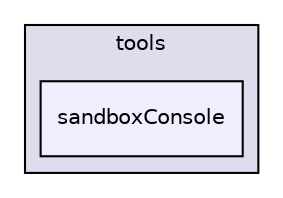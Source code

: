 digraph "src/tools/sandboxConsole" {
  compound=true
  node [ fontsize="10", fontname="Helvetica"];
  edge [ labelfontsize="10", labelfontname="Helvetica"];
  subgraph clusterdir_1563a38af0d3a5e4a6330d6d45e9792a {
    graph [ bgcolor="#ddddee", pencolor="black", label="tools" fontname="Helvetica", fontsize="10", URL="dir_1563a38af0d3a5e4a6330d6d45e9792a.html"]
  dir_e2966214dd8d82851bb0a63543c5cb6e [shape=box, label="sandboxConsole", style="filled", fillcolor="#eeeeff", pencolor="black", URL="dir_e2966214dd8d82851bb0a63543c5cb6e.html"];
  }
}
